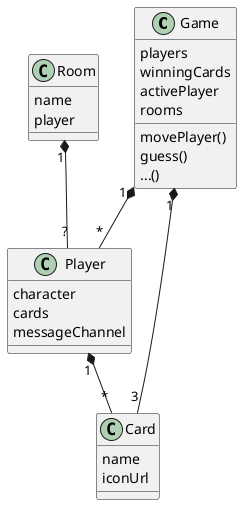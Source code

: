 @startuml

Game "1" *-- "*" Player
Game "1" *-- "3" Card
Player "1" *-- "*" Card
Room "1" *-- "?" Player

class Game {
players
winningCards
activePlayer
rooms
movePlayer()
guess()
...()
}

class Player {
character
cards
messageChannel
}

class Card {
name
iconUrl
}

class Room {
name
player
}

@enduml

